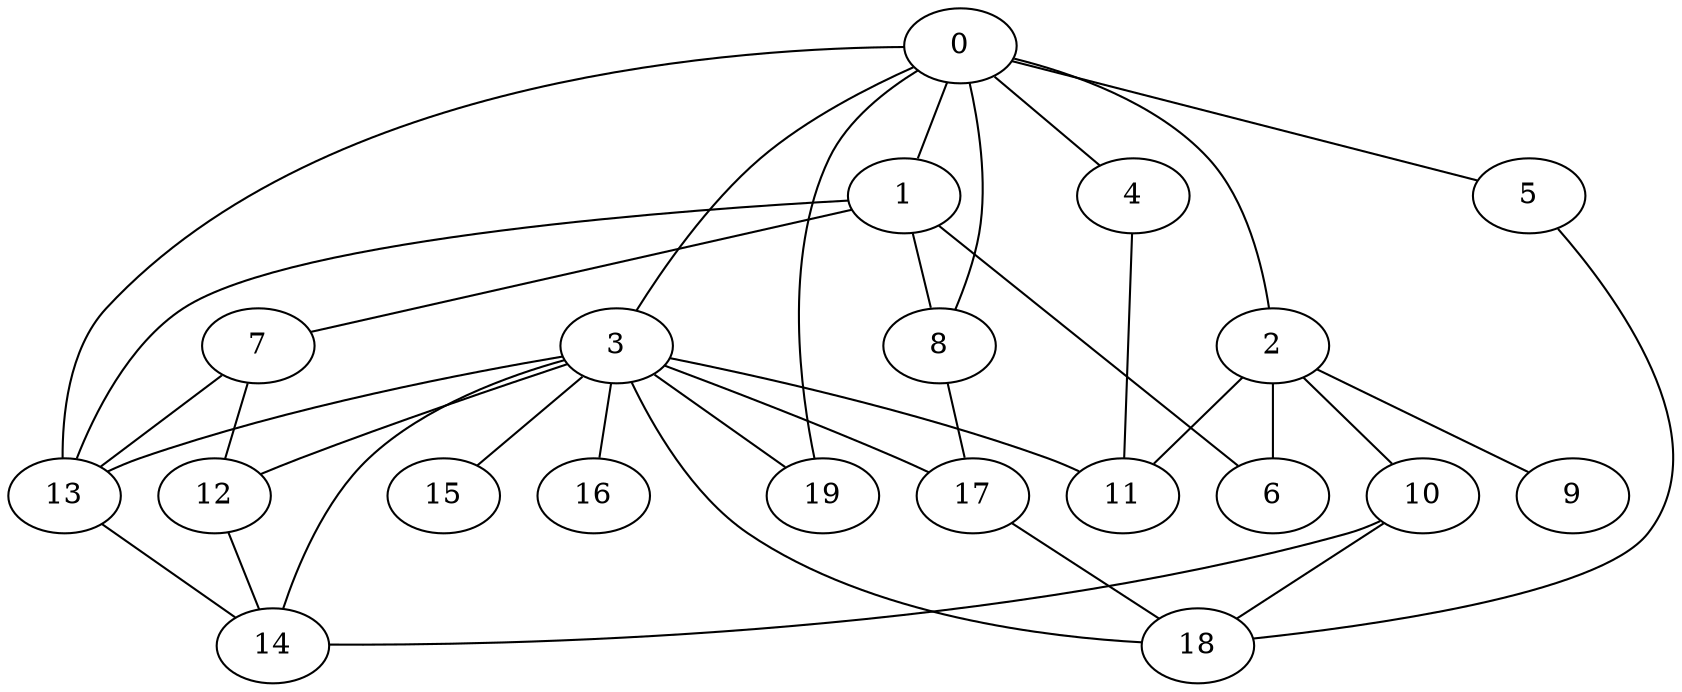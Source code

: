
graph graphname {
    0 -- 1
0 -- 2
0 -- 3
0 -- 4
0 -- 5
0 -- 19
0 -- 13
0 -- 8
1 -- 8
1 -- 6
1 -- 7
1 -- 13
2 -- 9
2 -- 10
2 -- 6
2 -- 11
3 -- 11
3 -- 12
3 -- 13
3 -- 14
3 -- 15
3 -- 16
3 -- 17
3 -- 18
3 -- 19
4 -- 11
5 -- 18
7 -- 12
7 -- 13
8 -- 17
10 -- 18
10 -- 14
12 -- 14
13 -- 14
17 -- 18

}
